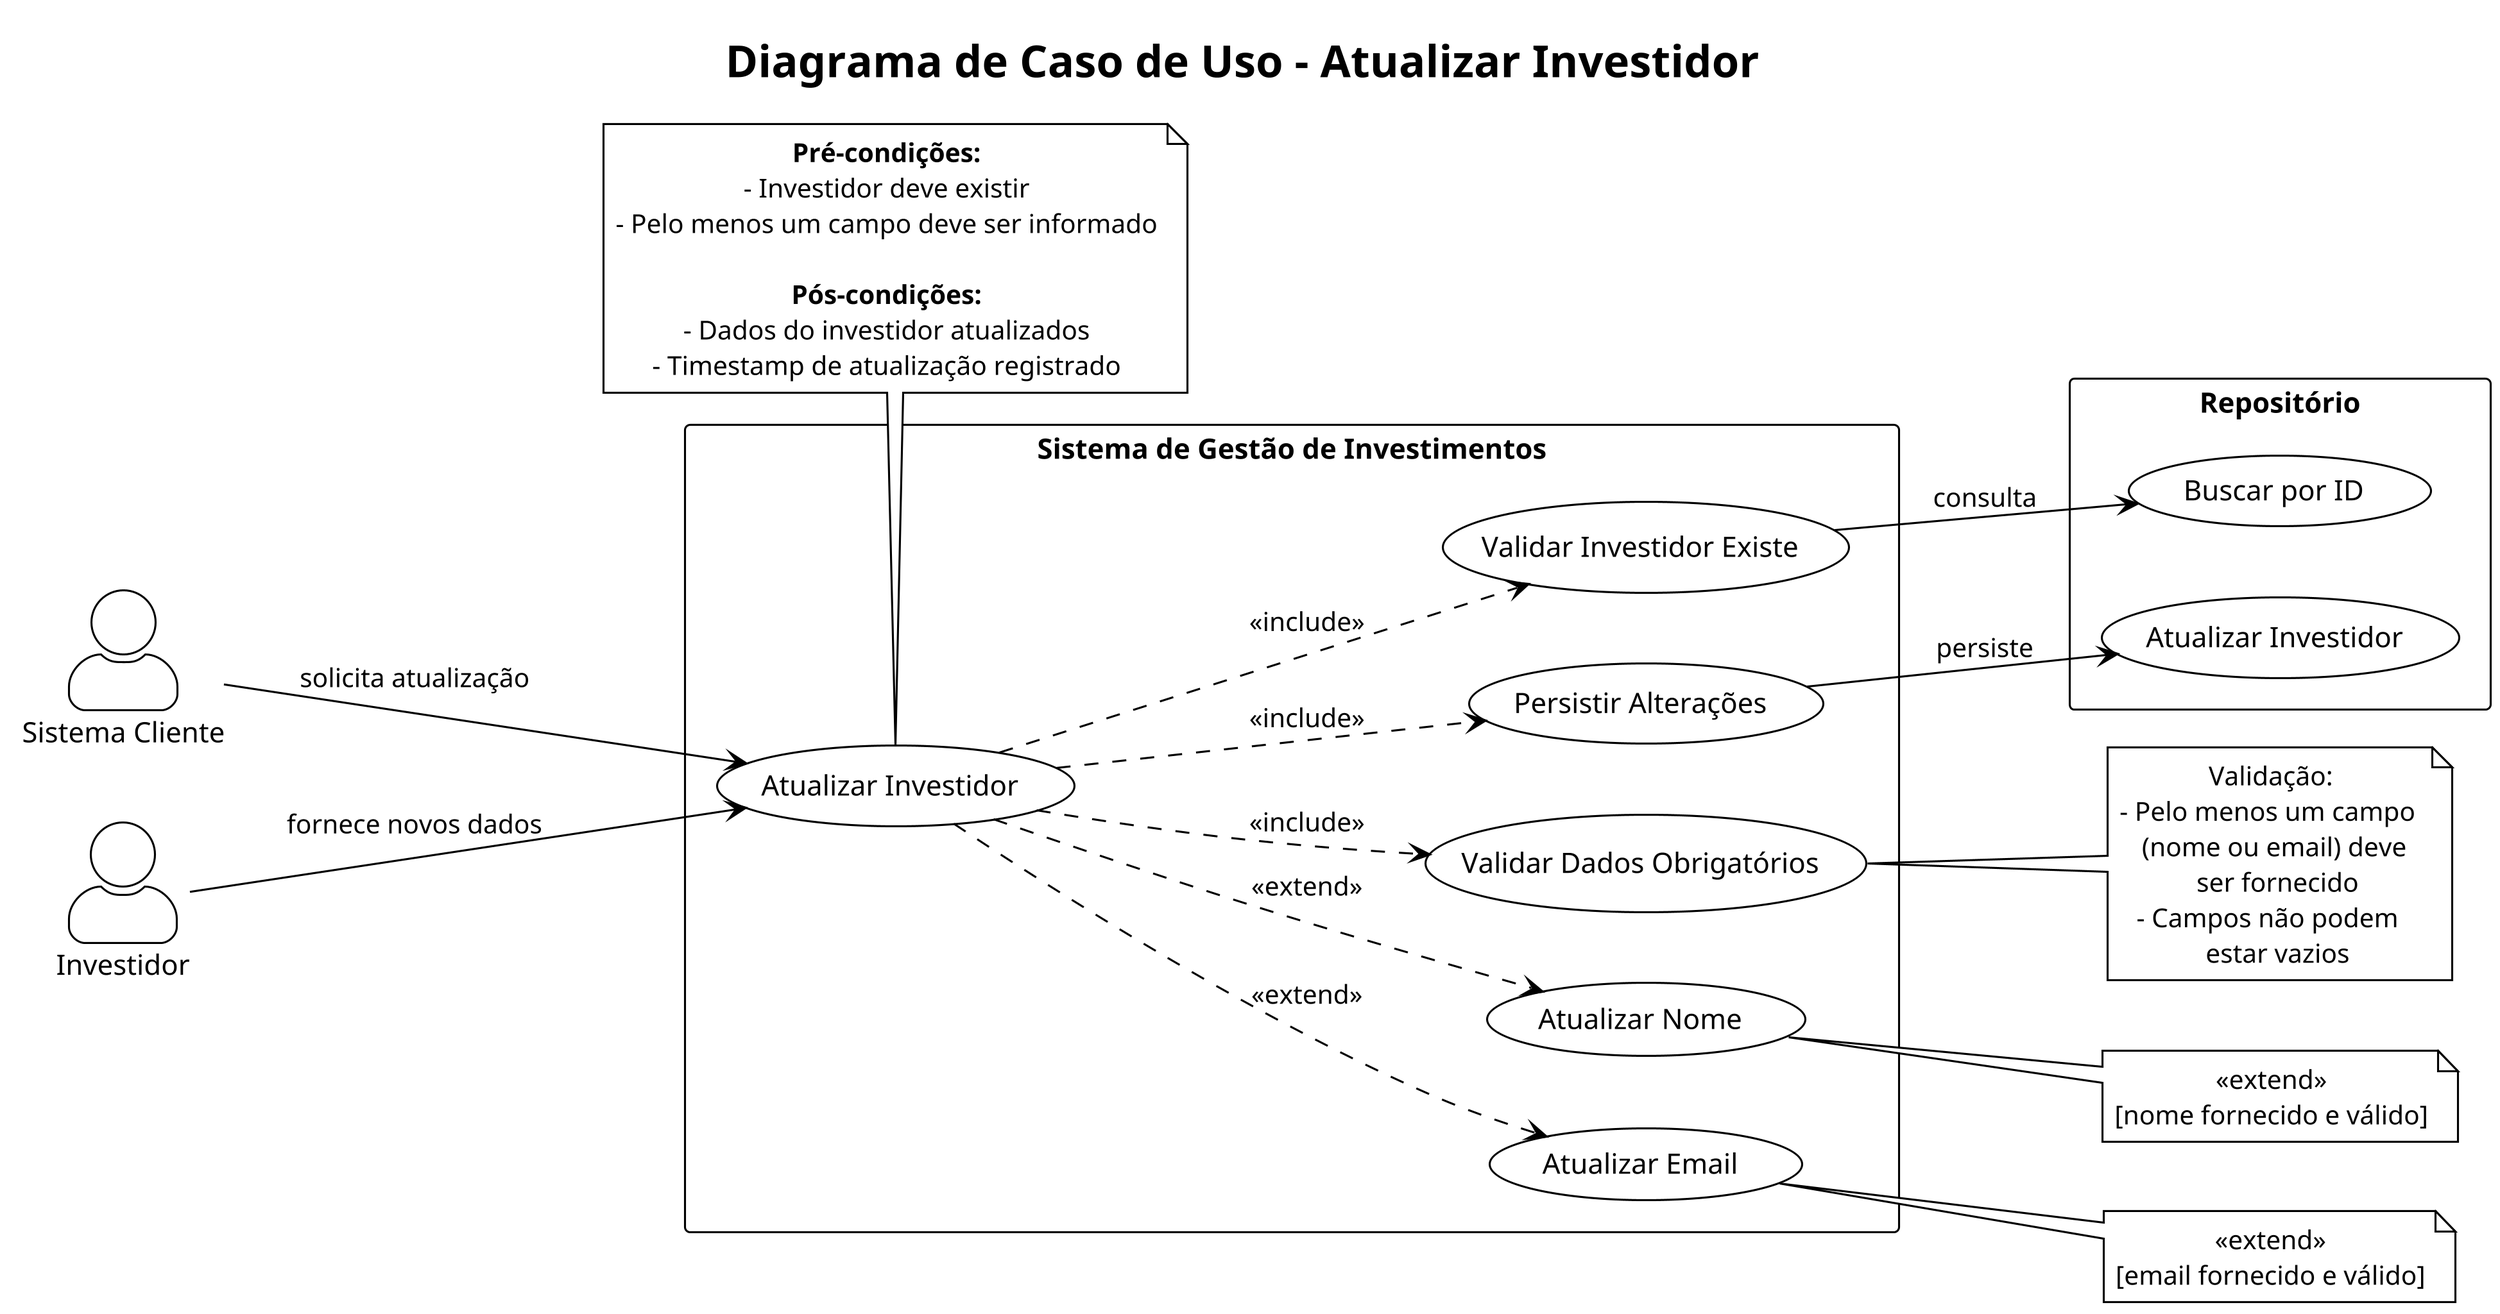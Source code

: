 @startuml Caso de Uso - Atualizar Investidor
!theme plain
skinparam dpi 300
skinparam actorStyle awesome
skinparam packageStyle rectangle
skinparam backgroundColor white
skinparam defaultTextAlignment center
left to right direction

title Diagrama de Caso de Uso - Atualizar Investidor

actor "Sistema Cliente" as Client
actor "Investidor" as Investor

package "Sistema de Gestão de Investimentos" {
    usecase "Atualizar Investidor" as UC1
    usecase "Validar Investidor Existe" as UC2
    usecase "Validar Dados Obrigatórios" as UC3
    usecase "Atualizar Nome" as UC4
    usecase "Atualizar Email" as UC5
    usecase "Persistir Alterações" as UC6
}

package "Repositório" {
    usecase "Buscar por ID" as R1
    usecase "Atualizar Investidor" as R2
}

Client --> UC1 : solicita atualização
Investor --> UC1 : fornece novos dados

UC1 ..> UC2 : <<include>>
UC1 ..> UC3 : <<include>>
UC1 ..> UC6 : <<include>>

UC1 ..> UC4 : <<extend>>
UC1 ..> UC5 : <<extend>>

UC2 --> R1 : consulta
UC6 --> R2 : persiste

note right of UC3
  Validação:
  - Pelo menos um campo 
    (nome ou email) deve 
    ser fornecido
  - Campos não podem 
    estar vazios
end note

note bottom of UC1
  **Pré-condições:**
  - Investidor deve existir
  - Pelo menos um campo deve ser informado
  
  **Pós-condições:**
  - Dados do investidor atualizados
  - Timestamp de atualização registrado
end note

note right of UC4
  <<extend>>
  [nome fornecido e válido]
end note

note right of UC5
  <<extend>>
  [email fornecido e válido]
end note

@enduml